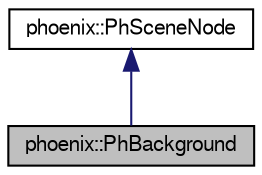 digraph G
{
  edge [fontname="FreeSans",fontsize="10",labelfontname="FreeSans",labelfontsize="10"];
  node [fontname="FreeSans",fontsize="10",shape=record];
  Node1 [label="phoenix::PhBackground",height=0.2,width=0.4,color="black", fillcolor="grey75", style="filled" fontcolor="black"];
  Node2 -> Node1 [dir=back,color="midnightblue",fontsize="10",style="solid",fontname="FreeSans"];
  Node2 [label="phoenix::PhSceneNode",height=0.2,width=0.4,color="black", fillcolor="white", style="filled",URL="$classphoenix_1_1PhSceneNode.htm",tooltip="Scenenode Prototype."];
}
